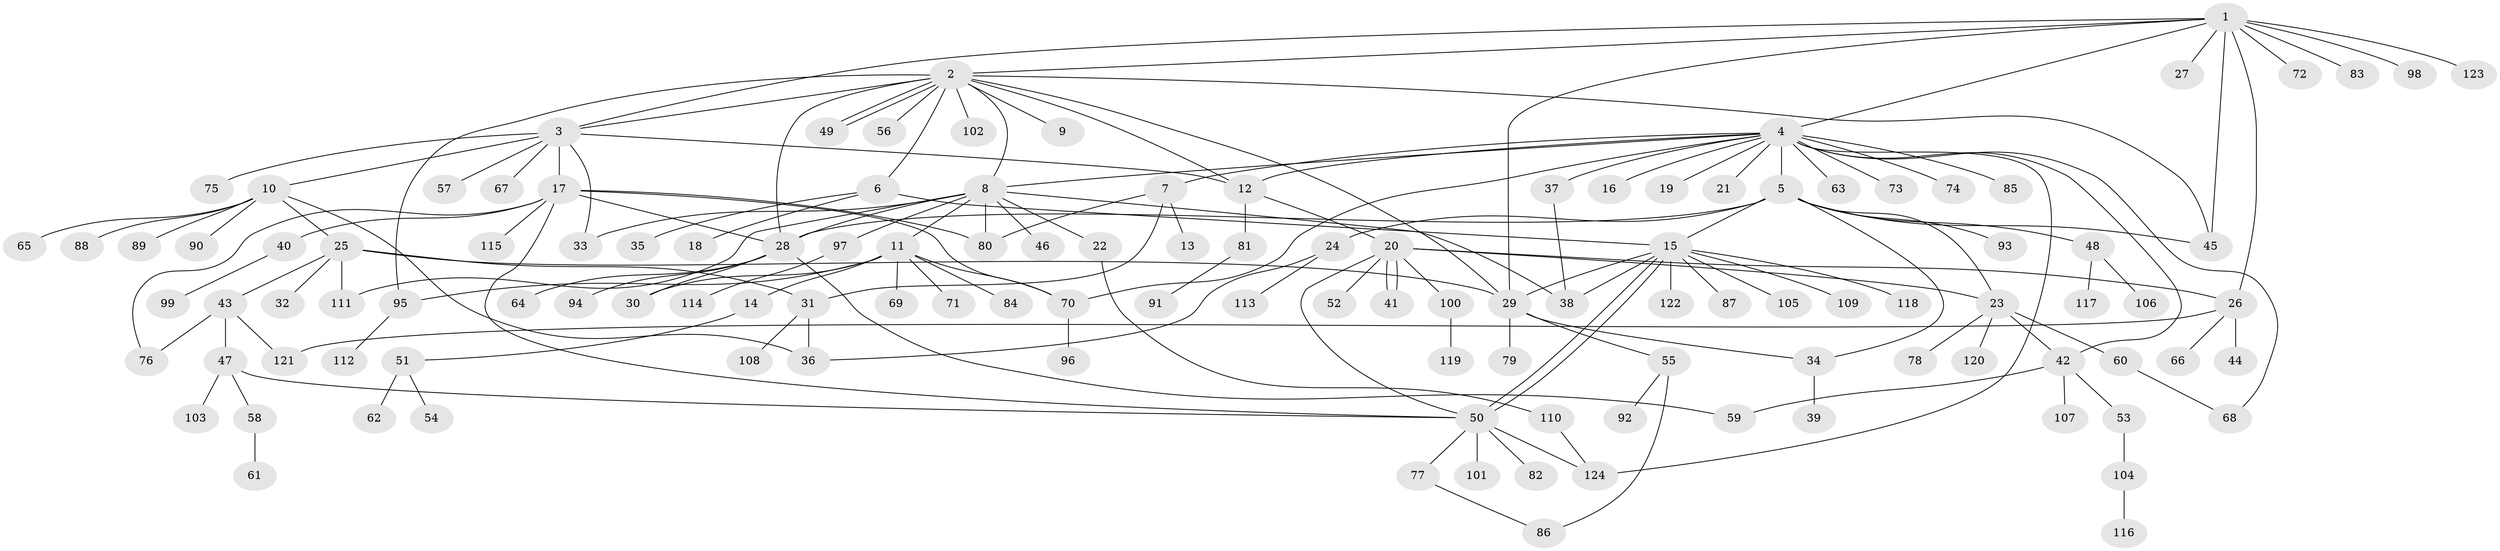 // Generated by graph-tools (version 1.1) at 2025/49/03/09/25 03:49:57]
// undirected, 124 vertices, 166 edges
graph export_dot {
graph [start="1"]
  node [color=gray90,style=filled];
  1;
  2;
  3;
  4;
  5;
  6;
  7;
  8;
  9;
  10;
  11;
  12;
  13;
  14;
  15;
  16;
  17;
  18;
  19;
  20;
  21;
  22;
  23;
  24;
  25;
  26;
  27;
  28;
  29;
  30;
  31;
  32;
  33;
  34;
  35;
  36;
  37;
  38;
  39;
  40;
  41;
  42;
  43;
  44;
  45;
  46;
  47;
  48;
  49;
  50;
  51;
  52;
  53;
  54;
  55;
  56;
  57;
  58;
  59;
  60;
  61;
  62;
  63;
  64;
  65;
  66;
  67;
  68;
  69;
  70;
  71;
  72;
  73;
  74;
  75;
  76;
  77;
  78;
  79;
  80;
  81;
  82;
  83;
  84;
  85;
  86;
  87;
  88;
  89;
  90;
  91;
  92;
  93;
  94;
  95;
  96;
  97;
  98;
  99;
  100;
  101;
  102;
  103;
  104;
  105;
  106;
  107;
  108;
  109;
  110;
  111;
  112;
  113;
  114;
  115;
  116;
  117;
  118;
  119;
  120;
  121;
  122;
  123;
  124;
  1 -- 2;
  1 -- 3;
  1 -- 4;
  1 -- 26;
  1 -- 27;
  1 -- 29;
  1 -- 45;
  1 -- 72;
  1 -- 83;
  1 -- 98;
  1 -- 123;
  2 -- 3;
  2 -- 6;
  2 -- 8;
  2 -- 9;
  2 -- 12;
  2 -- 28;
  2 -- 29;
  2 -- 45;
  2 -- 49;
  2 -- 49;
  2 -- 56;
  2 -- 95;
  2 -- 102;
  3 -- 10;
  3 -- 12;
  3 -- 17;
  3 -- 33;
  3 -- 57;
  3 -- 67;
  3 -- 75;
  4 -- 5;
  4 -- 7;
  4 -- 8;
  4 -- 12;
  4 -- 16;
  4 -- 19;
  4 -- 21;
  4 -- 37;
  4 -- 42;
  4 -- 63;
  4 -- 68;
  4 -- 70;
  4 -- 73;
  4 -- 74;
  4 -- 85;
  4 -- 124;
  5 -- 15;
  5 -- 23;
  5 -- 24;
  5 -- 28;
  5 -- 34;
  5 -- 45;
  5 -- 48;
  5 -- 93;
  6 -- 15;
  6 -- 18;
  6 -- 35;
  7 -- 13;
  7 -- 31;
  7 -- 80;
  8 -- 11;
  8 -- 22;
  8 -- 28;
  8 -- 33;
  8 -- 38;
  8 -- 46;
  8 -- 80;
  8 -- 97;
  8 -- 111;
  10 -- 25;
  10 -- 36;
  10 -- 65;
  10 -- 88;
  10 -- 89;
  10 -- 90;
  11 -- 14;
  11 -- 30;
  11 -- 69;
  11 -- 70;
  11 -- 71;
  11 -- 84;
  11 -- 95;
  12 -- 20;
  12 -- 81;
  14 -- 51;
  15 -- 29;
  15 -- 38;
  15 -- 50;
  15 -- 50;
  15 -- 87;
  15 -- 105;
  15 -- 109;
  15 -- 118;
  15 -- 122;
  17 -- 28;
  17 -- 40;
  17 -- 50;
  17 -- 70;
  17 -- 76;
  17 -- 80;
  17 -- 115;
  20 -- 23;
  20 -- 26;
  20 -- 41;
  20 -- 41;
  20 -- 50;
  20 -- 52;
  20 -- 100;
  22 -- 110;
  23 -- 42;
  23 -- 60;
  23 -- 78;
  23 -- 120;
  24 -- 36;
  24 -- 113;
  25 -- 29;
  25 -- 31;
  25 -- 32;
  25 -- 43;
  25 -- 111;
  26 -- 44;
  26 -- 66;
  26 -- 121;
  28 -- 30;
  28 -- 59;
  28 -- 64;
  28 -- 94;
  29 -- 34;
  29 -- 55;
  29 -- 79;
  31 -- 36;
  31 -- 108;
  34 -- 39;
  37 -- 38;
  40 -- 99;
  42 -- 53;
  42 -- 59;
  42 -- 107;
  43 -- 47;
  43 -- 76;
  43 -- 121;
  47 -- 50;
  47 -- 58;
  47 -- 103;
  48 -- 106;
  48 -- 117;
  50 -- 77;
  50 -- 82;
  50 -- 101;
  50 -- 124;
  51 -- 54;
  51 -- 62;
  53 -- 104;
  55 -- 86;
  55 -- 92;
  58 -- 61;
  60 -- 68;
  70 -- 96;
  77 -- 86;
  81 -- 91;
  95 -- 112;
  97 -- 114;
  100 -- 119;
  104 -- 116;
  110 -- 124;
}
